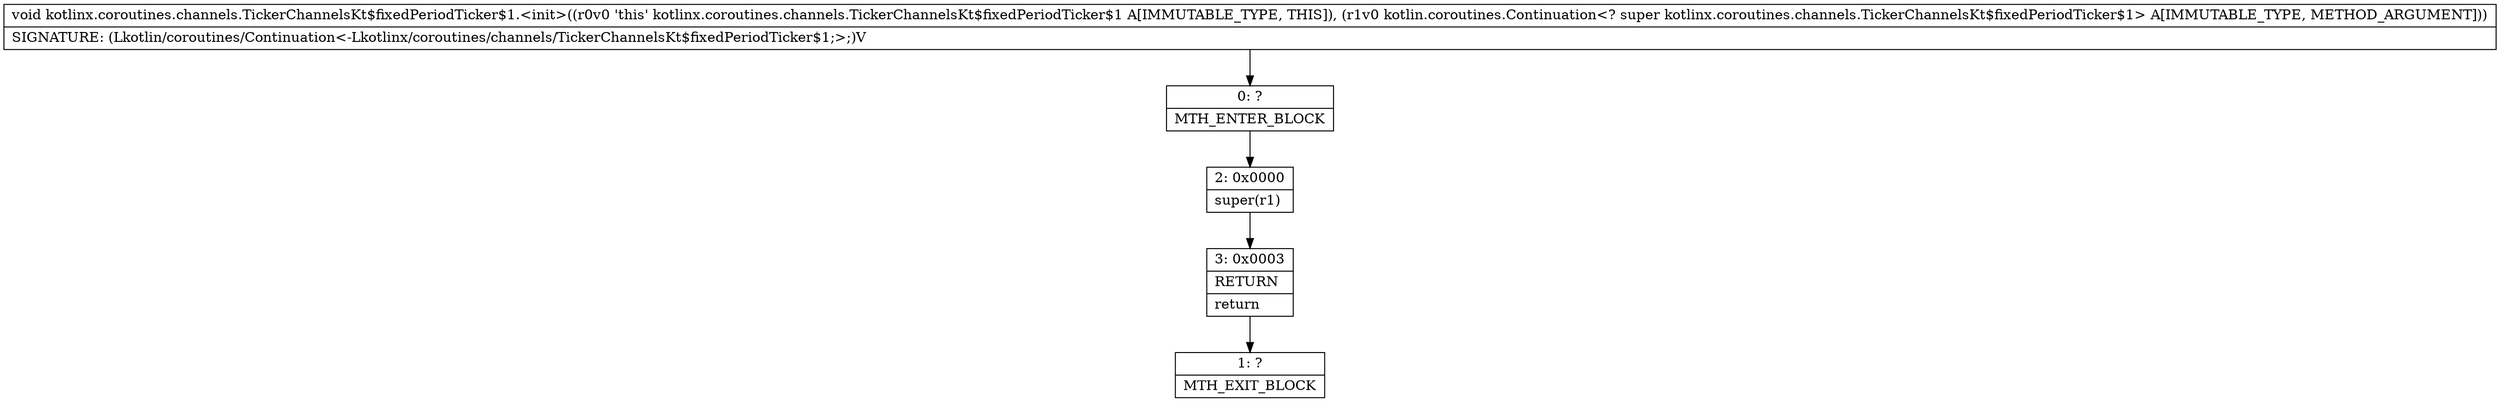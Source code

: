 digraph "CFG forkotlinx.coroutines.channels.TickerChannelsKt$fixedPeriodTicker$1.\<init\>(Lkotlin\/coroutines\/Continuation;)V" {
Node_0 [shape=record,label="{0\:\ ?|MTH_ENTER_BLOCK\l}"];
Node_2 [shape=record,label="{2\:\ 0x0000|super(r1)\l}"];
Node_3 [shape=record,label="{3\:\ 0x0003|RETURN\l|return\l}"];
Node_1 [shape=record,label="{1\:\ ?|MTH_EXIT_BLOCK\l}"];
MethodNode[shape=record,label="{void kotlinx.coroutines.channels.TickerChannelsKt$fixedPeriodTicker$1.\<init\>((r0v0 'this' kotlinx.coroutines.channels.TickerChannelsKt$fixedPeriodTicker$1 A[IMMUTABLE_TYPE, THIS]), (r1v0 kotlin.coroutines.Continuation\<? super kotlinx.coroutines.channels.TickerChannelsKt$fixedPeriodTicker$1\> A[IMMUTABLE_TYPE, METHOD_ARGUMENT]))  | SIGNATURE: (Lkotlin\/coroutines\/Continuation\<\-Lkotlinx\/coroutines\/channels\/TickerChannelsKt$fixedPeriodTicker$1;\>;)V\l}"];
MethodNode -> Node_0;Node_0 -> Node_2;
Node_2 -> Node_3;
Node_3 -> Node_1;
}

